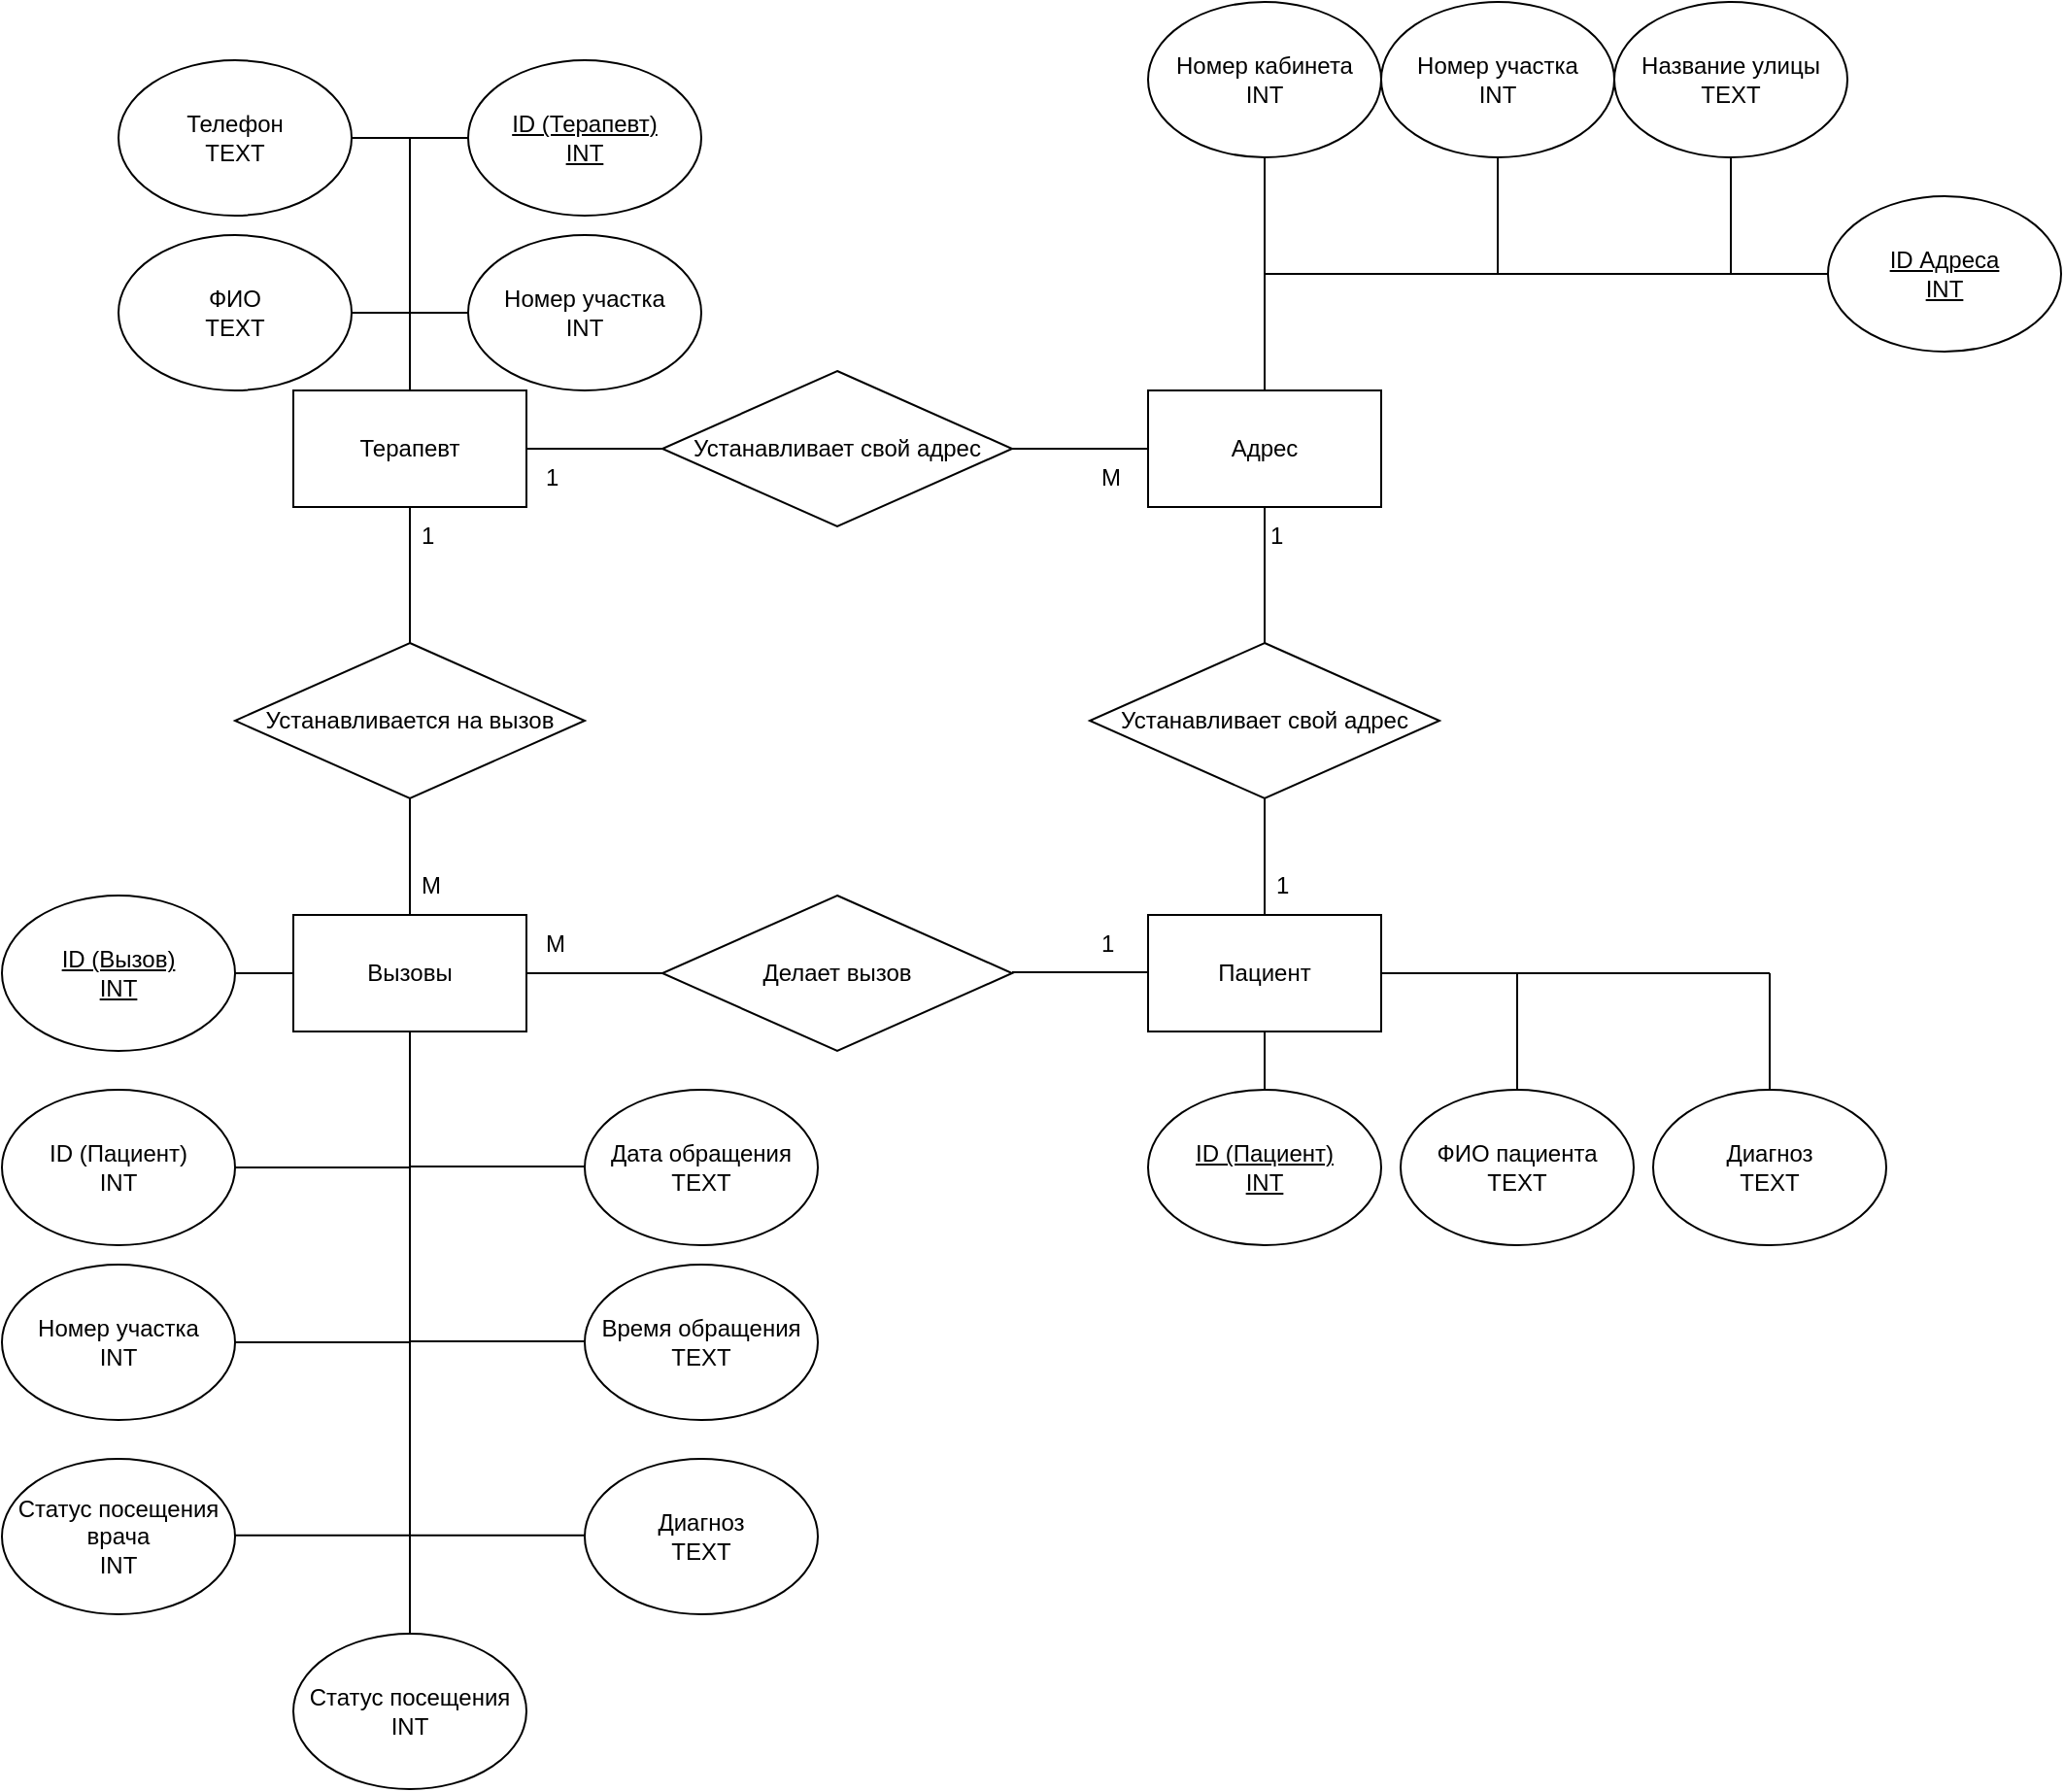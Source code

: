 <mxfile version="24.2.5" type="device">
  <diagram name="Страница — 1" id="OlF19E1SqzUF2ROQmv7F">
    <mxGraphModel dx="1098" dy="828" grid="1" gridSize="10" guides="1" tooltips="1" connect="1" arrows="1" fold="1" page="1" pageScale="1" pageWidth="827" pageHeight="1169" math="0" shadow="0">
      <root>
        <mxCell id="0" />
        <mxCell id="1" parent="0" />
        <mxCell id="BhWdSY5BA-_muf1uifJA-1" value="Терапевт" style="rounded=0;whiteSpace=wrap;html=1;" parent="1" vertex="1">
          <mxGeometry x="250" y="260" width="120" height="60" as="geometry" />
        </mxCell>
        <mxCell id="BhWdSY5BA-_muf1uifJA-31" style="edgeStyle=orthogonalEdgeStyle;rounded=0;orthogonalLoop=1;jettySize=auto;html=1;endArrow=none;endFill=0;" parent="1" source="BhWdSY5BA-_muf1uifJA-2" target="BhWdSY5BA-_muf1uifJA-11" edge="1">
          <mxGeometry relative="1" as="geometry">
            <mxPoint x="870" y="150" as="targetPoint" />
            <Array as="points">
              <mxPoint x="870" y="200" />
            </Array>
          </mxGeometry>
        </mxCell>
        <mxCell id="BhWdSY5BA-_muf1uifJA-2" value="Адрес" style="rounded=0;whiteSpace=wrap;html=1;" parent="1" vertex="1">
          <mxGeometry x="690" y="260" width="120" height="60" as="geometry" />
        </mxCell>
        <mxCell id="BhWdSY5BA-_muf1uifJA-3" value="Вызовы" style="rounded=0;whiteSpace=wrap;html=1;" parent="1" vertex="1">
          <mxGeometry x="250" y="530" width="120" height="60" as="geometry" />
        </mxCell>
        <mxCell id="BhWdSY5BA-_muf1uifJA-29" style="edgeStyle=orthogonalEdgeStyle;rounded=0;orthogonalLoop=1;jettySize=auto;html=1;endArrow=none;endFill=0;" parent="1" source="BhWdSY5BA-_muf1uifJA-4" edge="1">
          <mxGeometry relative="1" as="geometry">
            <mxPoint x="310" y="220" as="targetPoint" />
          </mxGeometry>
        </mxCell>
        <mxCell id="BhWdSY5BA-_muf1uifJA-4" value="ФИО&lt;div&gt;TEXT&lt;/div&gt;" style="ellipse;whiteSpace=wrap;html=1;" parent="1" vertex="1">
          <mxGeometry x="160" y="180" width="120" height="80" as="geometry" />
        </mxCell>
        <mxCell id="BhWdSY5BA-_muf1uifJA-89" style="edgeStyle=orthogonalEdgeStyle;rounded=0;orthogonalLoop=1;jettySize=auto;html=1;entryX=0;entryY=0.5;entryDx=0;entryDy=0;endArrow=none;endFill=0;" parent="1" source="BhWdSY5BA-_muf1uifJA-5" target="BhWdSY5BA-_muf1uifJA-8" edge="1">
          <mxGeometry relative="1" as="geometry" />
        </mxCell>
        <mxCell id="BhWdSY5BA-_muf1uifJA-5" value="Телефон&lt;div&gt;TEXT&lt;/div&gt;" style="ellipse;whiteSpace=wrap;html=1;" parent="1" vertex="1">
          <mxGeometry x="160" y="90" width="120" height="80" as="geometry" />
        </mxCell>
        <mxCell id="BhWdSY5BA-_muf1uifJA-6" value="Номер кабинета&lt;div&gt;INT&lt;/div&gt;" style="ellipse;whiteSpace=wrap;html=1;" parent="1" vertex="1">
          <mxGeometry x="690" y="60" width="120" height="80" as="geometry" />
        </mxCell>
        <mxCell id="BhWdSY5BA-_muf1uifJA-30" style="edgeStyle=orthogonalEdgeStyle;rounded=0;orthogonalLoop=1;jettySize=auto;html=1;endArrow=none;endFill=0;" parent="1" source="BhWdSY5BA-_muf1uifJA-7" edge="1">
          <mxGeometry relative="1" as="geometry">
            <mxPoint x="300" y="220" as="targetPoint" />
          </mxGeometry>
        </mxCell>
        <mxCell id="BhWdSY5BA-_muf1uifJA-7" value="Номер участка&lt;div&gt;INT&lt;/div&gt;" style="ellipse;whiteSpace=wrap;html=1;" parent="1" vertex="1">
          <mxGeometry x="340" y="180" width="120" height="80" as="geometry" />
        </mxCell>
        <mxCell id="BhWdSY5BA-_muf1uifJA-11" value="Номер участка&lt;div&gt;INT&lt;/div&gt;" style="ellipse;whiteSpace=wrap;html=1;" parent="1" vertex="1">
          <mxGeometry x="810" y="60" width="120" height="80" as="geometry" />
        </mxCell>
        <mxCell id="BhWdSY5BA-_muf1uifJA-12" value="Название улицы&lt;div&gt;TEXT&lt;/div&gt;" style="ellipse;whiteSpace=wrap;html=1;" parent="1" vertex="1">
          <mxGeometry x="930" y="60" width="120" height="80" as="geometry" />
        </mxCell>
        <mxCell id="BhWdSY5BA-_muf1uifJA-14" value="&lt;u&gt;ID (Вызов)&lt;/u&gt;&lt;div&gt;&lt;u&gt;INT&lt;/u&gt;&lt;/div&gt;" style="ellipse;whiteSpace=wrap;html=1;" parent="1" vertex="1">
          <mxGeometry x="100" y="520" width="120" height="80" as="geometry" />
        </mxCell>
        <mxCell id="BhWdSY5BA-_muf1uifJA-15" value="ID (Пациент)&lt;div&gt;INT&lt;/div&gt;" style="ellipse;whiteSpace=wrap;html=1;" parent="1" vertex="1">
          <mxGeometry x="100" y="620" width="120" height="80" as="geometry" />
        </mxCell>
        <mxCell id="BhWdSY5BA-_muf1uifJA-16" value="Номер участка&lt;div&gt;INT&lt;/div&gt;" style="ellipse;whiteSpace=wrap;html=1;" parent="1" vertex="1">
          <mxGeometry x="100" y="710" width="120" height="80" as="geometry" />
        </mxCell>
        <mxCell id="BhWdSY5BA-_muf1uifJA-17" value="Дата обращения&lt;div&gt;TEXT&lt;/div&gt;" style="ellipse;whiteSpace=wrap;html=1;" parent="1" vertex="1">
          <mxGeometry x="400" y="620" width="120" height="80" as="geometry" />
        </mxCell>
        <mxCell id="BhWdSY5BA-_muf1uifJA-18" value="Время обращения&lt;div&gt;TEXT&lt;/div&gt;" style="ellipse;whiteSpace=wrap;html=1;" parent="1" vertex="1">
          <mxGeometry x="400" y="710" width="120" height="80" as="geometry" />
        </mxCell>
        <mxCell id="BhWdSY5BA-_muf1uifJA-19" value="Пациент" style="rounded=0;whiteSpace=wrap;html=1;" parent="1" vertex="1">
          <mxGeometry x="690" y="530" width="120" height="60" as="geometry" />
        </mxCell>
        <mxCell id="BhWdSY5BA-_muf1uifJA-20" value="Диагноз&lt;div&gt;TEXT&lt;/div&gt;" style="ellipse;whiteSpace=wrap;html=1;" parent="1" vertex="1">
          <mxGeometry x="950" y="620" width="120" height="80" as="geometry" />
        </mxCell>
        <mxCell id="BhWdSY5BA-_muf1uifJA-21" value="&lt;u&gt;ID (Пациент)&lt;/u&gt;&lt;div&gt;&lt;u&gt;INT&lt;/u&gt;&lt;/div&gt;" style="ellipse;whiteSpace=wrap;html=1;" parent="1" vertex="1">
          <mxGeometry x="690" y="620" width="120" height="80" as="geometry" />
        </mxCell>
        <mxCell id="BhWdSY5BA-_muf1uifJA-22" value="ФИО пациента&lt;div&gt;TEXT&lt;/div&gt;" style="ellipse;whiteSpace=wrap;html=1;" parent="1" vertex="1">
          <mxGeometry x="820" y="620" width="120" height="80" as="geometry" />
        </mxCell>
        <mxCell id="BhWdSY5BA-_muf1uifJA-8" value="&lt;u&gt;ID (Терапевт)&lt;/u&gt;&lt;div&gt;&lt;u&gt;INT&lt;/u&gt;&lt;/div&gt;" style="ellipse;whiteSpace=wrap;html=1;" parent="1" vertex="1">
          <mxGeometry x="340" y="90" width="120" height="80" as="geometry" />
        </mxCell>
        <mxCell id="BhWdSY5BA-_muf1uifJA-32" value="" style="endArrow=none;html=1;rounded=0;" parent="1" edge="1">
          <mxGeometry width="50" height="50" relative="1" as="geometry">
            <mxPoint x="990" y="200" as="sourcePoint" />
            <mxPoint x="840" y="200" as="targetPoint" />
          </mxGeometry>
        </mxCell>
        <mxCell id="BhWdSY5BA-_muf1uifJA-33" value="" style="endArrow=none;html=1;rounded=0;entryX=0.5;entryY=1;entryDx=0;entryDy=0;" parent="1" edge="1">
          <mxGeometry width="50" height="50" relative="1" as="geometry">
            <mxPoint x="990" y="200" as="sourcePoint" />
            <mxPoint x="990" y="140" as="targetPoint" />
          </mxGeometry>
        </mxCell>
        <mxCell id="BhWdSY5BA-_muf1uifJA-36" value="" style="endArrow=none;html=1;rounded=0;entryX=0.5;entryY=1;entryDx=0;entryDy=0;" parent="1" target="BhWdSY5BA-_muf1uifJA-3" edge="1">
          <mxGeometry width="50" height="50" relative="1" as="geometry">
            <mxPoint x="310" y="750" as="sourcePoint" />
            <mxPoint x="330" y="620" as="targetPoint" />
          </mxGeometry>
        </mxCell>
        <mxCell id="BhWdSY5BA-_muf1uifJA-38" value="" style="endArrow=none;html=1;rounded=0;" parent="1" edge="1">
          <mxGeometry width="50" height="50" relative="1" as="geometry">
            <mxPoint x="220" y="660" as="sourcePoint" />
            <mxPoint x="310" y="660" as="targetPoint" />
          </mxGeometry>
        </mxCell>
        <mxCell id="BhWdSY5BA-_muf1uifJA-39" value="" style="endArrow=none;html=1;rounded=0;" parent="1" edge="1">
          <mxGeometry width="50" height="50" relative="1" as="geometry">
            <mxPoint x="220" y="750" as="sourcePoint" />
            <mxPoint x="310" y="750" as="targetPoint" />
          </mxGeometry>
        </mxCell>
        <mxCell id="BhWdSY5BA-_muf1uifJA-40" value="" style="endArrow=none;html=1;rounded=0;" parent="1" edge="1">
          <mxGeometry width="50" height="50" relative="1" as="geometry">
            <mxPoint x="310" y="749.5" as="sourcePoint" />
            <mxPoint x="400" y="749.5" as="targetPoint" />
          </mxGeometry>
        </mxCell>
        <mxCell id="BhWdSY5BA-_muf1uifJA-41" value="" style="endArrow=none;html=1;rounded=0;" parent="1" edge="1">
          <mxGeometry width="50" height="50" relative="1" as="geometry">
            <mxPoint x="310" y="659.5" as="sourcePoint" />
            <mxPoint x="400" y="659.5" as="targetPoint" />
          </mxGeometry>
        </mxCell>
        <mxCell id="BhWdSY5BA-_muf1uifJA-42" value="" style="endArrow=none;html=1;rounded=0;exitX=0.5;exitY=0;exitDx=0;exitDy=0;entryX=0.5;entryY=1;entryDx=0;entryDy=0;" parent="1" source="BhWdSY5BA-_muf1uifJA-21" target="BhWdSY5BA-_muf1uifJA-19" edge="1">
          <mxGeometry width="50" height="50" relative="1" as="geometry">
            <mxPoint x="860" y="630" as="sourcePoint" />
            <mxPoint x="910" y="580" as="targetPoint" />
          </mxGeometry>
        </mxCell>
        <mxCell id="BhWdSY5BA-_muf1uifJA-43" value="" style="endArrow=none;html=1;rounded=0;exitX=1;exitY=0.5;exitDx=0;exitDy=0;" parent="1" source="BhWdSY5BA-_muf1uifJA-19" edge="1">
          <mxGeometry width="50" height="50" relative="1" as="geometry">
            <mxPoint x="840" y="600" as="sourcePoint" />
            <mxPoint x="1010" y="560" as="targetPoint" />
          </mxGeometry>
        </mxCell>
        <mxCell id="BhWdSY5BA-_muf1uifJA-44" value="" style="endArrow=none;html=1;rounded=0;" parent="1" edge="1">
          <mxGeometry width="50" height="50" relative="1" as="geometry">
            <mxPoint x="880" y="620" as="sourcePoint" />
            <mxPoint x="880" y="560" as="targetPoint" />
          </mxGeometry>
        </mxCell>
        <mxCell id="BhWdSY5BA-_muf1uifJA-45" value="" style="endArrow=none;html=1;rounded=0;" parent="1" edge="1">
          <mxGeometry width="50" height="50" relative="1" as="geometry">
            <mxPoint x="1010" y="620" as="sourcePoint" />
            <mxPoint x="1010" y="560" as="targetPoint" />
          </mxGeometry>
        </mxCell>
        <mxCell id="BhWdSY5BA-_muf1uifJA-50" value="" style="endArrow=none;html=1;rounded=0;entryX=0;entryY=0.5;entryDx=0;entryDy=0;" parent="1" target="BhWdSY5BA-_muf1uifJA-3" edge="1">
          <mxGeometry width="50" height="50" relative="1" as="geometry">
            <mxPoint x="220" y="560" as="sourcePoint" />
            <mxPoint x="270" y="510" as="targetPoint" />
          </mxGeometry>
        </mxCell>
        <mxCell id="BhWdSY5BA-_muf1uifJA-53" value="Устанавливается на вызов" style="rhombus;whiteSpace=wrap;html=1;" parent="1" vertex="1">
          <mxGeometry x="220" y="390" width="180" height="80" as="geometry" />
        </mxCell>
        <mxCell id="BhWdSY5BA-_muf1uifJA-55" value="Делает вызов" style="rhombus;whiteSpace=wrap;html=1;" parent="1" vertex="1">
          <mxGeometry x="440" y="520" width="180" height="80" as="geometry" />
        </mxCell>
        <mxCell id="BhWdSY5BA-_muf1uifJA-56" value="Устанавливает свой адрес" style="rhombus;whiteSpace=wrap;html=1;" parent="1" vertex="1">
          <mxGeometry x="440" y="250" width="180" height="80" as="geometry" />
        </mxCell>
        <mxCell id="BhWdSY5BA-_muf1uifJA-58" value="" style="endArrow=none;html=1;rounded=0;entryX=0.5;entryY=1;entryDx=0;entryDy=0;" parent="1" source="BhWdSY5BA-_muf1uifJA-3" target="BhWdSY5BA-_muf1uifJA-53" edge="1">
          <mxGeometry width="50" height="50" relative="1" as="geometry">
            <mxPoint x="310" y="510" as="sourcePoint" />
            <mxPoint x="380" y="470" as="targetPoint" />
          </mxGeometry>
        </mxCell>
        <mxCell id="BhWdSY5BA-_muf1uifJA-59" value="" style="endArrow=none;html=1;rounded=0;entryX=0.5;entryY=1;entryDx=0;entryDy=0;exitX=0.5;exitY=0;exitDx=0;exitDy=0;" parent="1" source="BhWdSY5BA-_muf1uifJA-53" target="BhWdSY5BA-_muf1uifJA-1" edge="1">
          <mxGeometry width="50" height="50" relative="1" as="geometry">
            <mxPoint x="310" y="380" as="sourcePoint" />
            <mxPoint x="310" y="360" as="targetPoint" />
          </mxGeometry>
        </mxCell>
        <mxCell id="BhWdSY5BA-_muf1uifJA-60" value="M" style="text;strokeColor=none;fillColor=none;align=left;verticalAlign=middle;spacingLeft=4;spacingRight=4;overflow=hidden;points=[[0,0.5],[1,0.5]];portConstraint=eastwest;rotatable=0;whiteSpace=wrap;html=1;" parent="1" vertex="1">
          <mxGeometry x="310" y="500" width="80" height="30" as="geometry" />
        </mxCell>
        <mxCell id="BhWdSY5BA-_muf1uifJA-61" value="1" style="text;strokeColor=none;fillColor=none;align=left;verticalAlign=middle;spacingLeft=4;spacingRight=4;overflow=hidden;points=[[0,0.5],[1,0.5]];portConstraint=eastwest;rotatable=0;whiteSpace=wrap;html=1;" parent="1" vertex="1">
          <mxGeometry x="310" y="320" width="80" height="30" as="geometry" />
        </mxCell>
        <mxCell id="BhWdSY5BA-_muf1uifJA-62" value="" style="endArrow=none;html=1;rounded=0;entryX=0.5;entryY=1;entryDx=0;entryDy=0;" parent="1" target="BhWdSY5BA-_muf1uifJA-6" edge="1">
          <mxGeometry width="50" height="50" relative="1" as="geometry">
            <mxPoint x="750" y="200" as="sourcePoint" />
            <mxPoint x="720" y="150" as="targetPoint" />
          </mxGeometry>
        </mxCell>
        <mxCell id="BhWdSY5BA-_muf1uifJA-63" value="" style="endArrow=none;html=1;rounded=0;entryX=0;entryY=0.5;entryDx=0;entryDy=0;" parent="1" target="BhWdSY5BA-_muf1uifJA-56" edge="1">
          <mxGeometry width="50" height="50" relative="1" as="geometry">
            <mxPoint x="370" y="290" as="sourcePoint" />
            <mxPoint x="430" y="290" as="targetPoint" />
          </mxGeometry>
        </mxCell>
        <mxCell id="BhWdSY5BA-_muf1uifJA-65" value="" style="endArrow=none;html=1;rounded=0;entryX=0;entryY=0.5;entryDx=0;entryDy=0;" parent="1" target="BhWdSY5BA-_muf1uifJA-2" edge="1">
          <mxGeometry width="50" height="50" relative="1" as="geometry">
            <mxPoint x="620" y="290" as="sourcePoint" />
            <mxPoint x="670" y="240" as="targetPoint" />
          </mxGeometry>
        </mxCell>
        <mxCell id="BhWdSY5BA-_muf1uifJA-66" value="M" style="text;strokeColor=none;fillColor=none;align=left;verticalAlign=middle;spacingLeft=4;spacingRight=4;overflow=hidden;points=[[0,0.5],[1,0.5]];portConstraint=eastwest;rotatable=0;whiteSpace=wrap;html=1;" parent="1" vertex="1">
          <mxGeometry x="660" y="290" width="80" height="30" as="geometry" />
        </mxCell>
        <mxCell id="BhWdSY5BA-_muf1uifJA-67" value="1" style="text;strokeColor=none;fillColor=none;align=left;verticalAlign=middle;spacingLeft=4;spacingRight=4;overflow=hidden;points=[[0,0.5],[1,0.5]];portConstraint=eastwest;rotatable=0;whiteSpace=wrap;html=1;" parent="1" vertex="1">
          <mxGeometry x="374" y="290" width="80" height="30" as="geometry" />
        </mxCell>
        <mxCell id="BhWdSY5BA-_muf1uifJA-68" value="Устанавливает свой адрес" style="rhombus;whiteSpace=wrap;html=1;" parent="1" vertex="1">
          <mxGeometry x="660" y="390" width="180" height="80" as="geometry" />
        </mxCell>
        <mxCell id="BhWdSY5BA-_muf1uifJA-69" value="" style="endArrow=none;html=1;rounded=0;exitX=0.5;exitY=0;exitDx=0;exitDy=0;entryX=0.5;entryY=1;entryDx=0;entryDy=0;" parent="1" source="BhWdSY5BA-_muf1uifJA-68" target="BhWdSY5BA-_muf1uifJA-2" edge="1">
          <mxGeometry width="50" height="50" relative="1" as="geometry">
            <mxPoint x="810" y="380" as="sourcePoint" />
            <mxPoint x="860" y="330" as="targetPoint" />
          </mxGeometry>
        </mxCell>
        <mxCell id="BhWdSY5BA-_muf1uifJA-70" value="" style="endArrow=none;html=1;rounded=0;exitX=0.5;exitY=0;exitDx=0;exitDy=0;entryX=0.5;entryY=1;entryDx=0;entryDy=0;" parent="1" source="BhWdSY5BA-_muf1uifJA-19" target="BhWdSY5BA-_muf1uifJA-68" edge="1">
          <mxGeometry width="50" height="50" relative="1" as="geometry">
            <mxPoint x="790" y="520" as="sourcePoint" />
            <mxPoint x="840" y="470" as="targetPoint" />
          </mxGeometry>
        </mxCell>
        <mxCell id="BhWdSY5BA-_muf1uifJA-71" value="1" style="text;strokeColor=none;fillColor=none;align=left;verticalAlign=middle;spacingLeft=4;spacingRight=4;overflow=hidden;points=[[0,0.5],[1,0.5]];portConstraint=eastwest;rotatable=0;whiteSpace=wrap;html=1;" parent="1" vertex="1">
          <mxGeometry x="747" y="320" width="80" height="30" as="geometry" />
        </mxCell>
        <mxCell id="BhWdSY5BA-_muf1uifJA-72" value="1" style="text;strokeColor=none;fillColor=none;align=left;verticalAlign=middle;spacingLeft=4;spacingRight=4;overflow=hidden;points=[[0,0.5],[1,0.5]];portConstraint=eastwest;rotatable=0;whiteSpace=wrap;html=1;" parent="1" vertex="1">
          <mxGeometry x="750" y="500" width="80" height="30" as="geometry" />
        </mxCell>
        <mxCell id="BhWdSY5BA-_muf1uifJA-73" value="" style="endArrow=none;html=1;rounded=0;" parent="1" target="BhWdSY5BA-_muf1uifJA-55" edge="1">
          <mxGeometry width="50" height="50" relative="1" as="geometry">
            <mxPoint x="370" y="560" as="sourcePoint" />
            <mxPoint x="420" y="510" as="targetPoint" />
          </mxGeometry>
        </mxCell>
        <mxCell id="BhWdSY5BA-_muf1uifJA-76" value="" style="endArrow=none;html=1;rounded=0;" parent="1" edge="1">
          <mxGeometry width="50" height="50" relative="1" as="geometry">
            <mxPoint x="620" y="559.5" as="sourcePoint" />
            <mxPoint x="690" y="559.5" as="targetPoint" />
          </mxGeometry>
        </mxCell>
        <mxCell id="BhWdSY5BA-_muf1uifJA-77" value="M" style="text;strokeColor=none;fillColor=none;align=left;verticalAlign=middle;spacingLeft=4;spacingRight=4;overflow=hidden;points=[[0,0.5],[1,0.5]];portConstraint=eastwest;rotatable=0;whiteSpace=wrap;html=1;" parent="1" vertex="1">
          <mxGeometry x="374" y="530" width="80" height="30" as="geometry" />
        </mxCell>
        <mxCell id="BhWdSY5BA-_muf1uifJA-78" value="1" style="text;strokeColor=none;fillColor=none;align=left;verticalAlign=middle;spacingLeft=4;spacingRight=4;overflow=hidden;points=[[0,0.5],[1,0.5]];portConstraint=eastwest;rotatable=0;whiteSpace=wrap;html=1;" parent="1" vertex="1">
          <mxGeometry x="660" y="530" width="80" height="30" as="geometry" />
        </mxCell>
        <mxCell id="BhWdSY5BA-_muf1uifJA-80" value="&lt;u&gt;ID Адреса&lt;/u&gt;&lt;div&gt;&lt;u&gt;INT&lt;/u&gt;&lt;/div&gt;" style="ellipse;whiteSpace=wrap;html=1;" parent="1" vertex="1">
          <mxGeometry x="1040" y="160" width="120" height="80" as="geometry" />
        </mxCell>
        <mxCell id="BhWdSY5BA-_muf1uifJA-83" value="" style="endArrow=none;html=1;rounded=0;entryX=0;entryY=0.5;entryDx=0;entryDy=0;" parent="1" target="BhWdSY5BA-_muf1uifJA-80" edge="1">
          <mxGeometry width="50" height="50" relative="1" as="geometry">
            <mxPoint x="990" y="200" as="sourcePoint" />
            <mxPoint x="1160" y="250" as="targetPoint" />
          </mxGeometry>
        </mxCell>
        <mxCell id="BhWdSY5BA-_muf1uifJA-87" value="" style="endArrow=none;html=1;rounded=0;" parent="1" edge="1">
          <mxGeometry width="50" height="50" relative="1" as="geometry">
            <mxPoint x="310" y="260" as="sourcePoint" />
            <mxPoint x="310" y="130" as="targetPoint" />
          </mxGeometry>
        </mxCell>
        <mxCell id="BhWdSY5BA-_muf1uifJA-90" value="Статус посещения врача&lt;div&gt;INT&lt;/div&gt;" style="ellipse;whiteSpace=wrap;html=1;" parent="1" vertex="1">
          <mxGeometry x="100" y="810" width="120" height="80" as="geometry" />
        </mxCell>
        <mxCell id="BhWdSY5BA-_muf1uifJA-91" value="" style="endArrow=none;html=1;rounded=0;" parent="1" edge="1">
          <mxGeometry width="50" height="50" relative="1" as="geometry">
            <mxPoint x="310" y="850" as="sourcePoint" />
            <mxPoint x="310" y="750" as="targetPoint" />
          </mxGeometry>
        </mxCell>
        <mxCell id="BhWdSY5BA-_muf1uifJA-92" value="Диагноз&lt;div&gt;TEXT&lt;/div&gt;" style="ellipse;whiteSpace=wrap;html=1;" parent="1" vertex="1">
          <mxGeometry x="400" y="810" width="120" height="80" as="geometry" />
        </mxCell>
        <mxCell id="BhWdSY5BA-_muf1uifJA-93" value="" style="endArrow=none;html=1;rounded=0;" parent="1" edge="1">
          <mxGeometry width="50" height="50" relative="1" as="geometry">
            <mxPoint x="220" y="849.33" as="sourcePoint" />
            <mxPoint x="310" y="849.33" as="targetPoint" />
          </mxGeometry>
        </mxCell>
        <mxCell id="BhWdSY5BA-_muf1uifJA-94" value="" style="endArrow=none;html=1;rounded=0;" parent="1" edge="1">
          <mxGeometry width="50" height="50" relative="1" as="geometry">
            <mxPoint x="310" y="849.33" as="sourcePoint" />
            <mxPoint x="400" y="849.33" as="targetPoint" />
          </mxGeometry>
        </mxCell>
        <mxCell id="QLp_cKKBKT0RdkVho1nl-1" value="" style="endArrow=none;html=1;rounded=0;" parent="1" edge="1">
          <mxGeometry width="50" height="50" relative="1" as="geometry">
            <mxPoint x="310" y="900" as="sourcePoint" />
            <mxPoint x="310" y="850" as="targetPoint" />
          </mxGeometry>
        </mxCell>
        <mxCell id="QLp_cKKBKT0RdkVho1nl-2" value="Статус посещения&lt;div&gt;INT&lt;/div&gt;" style="ellipse;whiteSpace=wrap;html=1;" parent="1" vertex="1">
          <mxGeometry x="250" y="900" width="120" height="80" as="geometry" />
        </mxCell>
      </root>
    </mxGraphModel>
  </diagram>
</mxfile>
